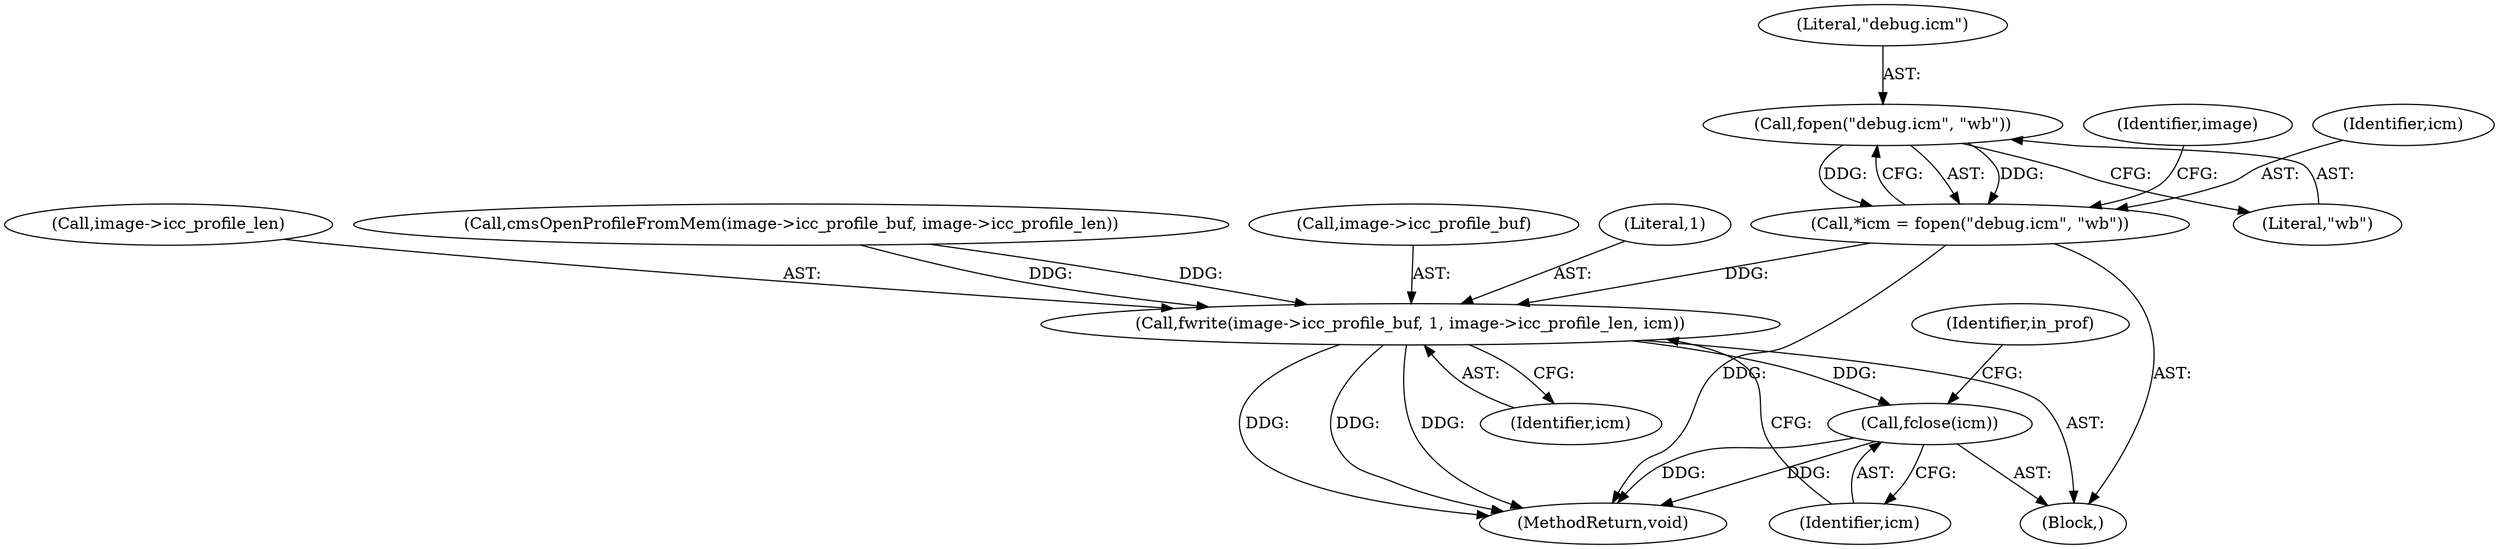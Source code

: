 digraph "0_openjpeg_2e5ab1d9987831c981ff05862e8ccf1381ed58ea@API" {
"1000148" [label="(Call,fopen(\"debug.icm\", \"wb\"))"];
"1000146" [label="(Call,*icm = fopen(\"debug.icm\", \"wb\"))"];
"1000151" [label="(Call,fwrite(image->icc_profile_buf, 1, image->icc_profile_len, icm))"];
"1000160" [label="(Call,fclose(icm))"];
"1000155" [label="(Literal,1)"];
"1000156" [label="(Call,image->icc_profile_len)"];
"1000161" [label="(Identifier,icm)"];
"1000151" [label="(Call,fwrite(image->icc_profile_buf, 1, image->icc_profile_len, icm))"];
"1000148" [label="(Call,fopen(\"debug.icm\", \"wb\"))"];
"1000113" [label="(Block,)"];
"1000138" [label="(Call,cmsOpenProfileFromMem(image->icc_profile_buf, image->icc_profile_len))"];
"1000153" [label="(Identifier,image)"];
"1000150" [label="(Literal,\"wb\")"];
"1000160" [label="(Call,fclose(icm))"];
"1000147" [label="(Identifier,icm)"];
"1000159" [label="(Identifier,icm)"];
"1001560" [label="(MethodReturn,void)"];
"1000152" [label="(Call,image->icc_profile_buf)"];
"1000164" [label="(Identifier,in_prof)"];
"1000149" [label="(Literal,\"debug.icm\")"];
"1000146" [label="(Call,*icm = fopen(\"debug.icm\", \"wb\"))"];
"1000148" -> "1000146"  [label="AST: "];
"1000148" -> "1000150"  [label="CFG: "];
"1000149" -> "1000148"  [label="AST: "];
"1000150" -> "1000148"  [label="AST: "];
"1000146" -> "1000148"  [label="CFG: "];
"1000148" -> "1000146"  [label="DDG: "];
"1000148" -> "1000146"  [label="DDG: "];
"1000146" -> "1000113"  [label="AST: "];
"1000147" -> "1000146"  [label="AST: "];
"1000153" -> "1000146"  [label="CFG: "];
"1000146" -> "1001560"  [label="DDG: "];
"1000146" -> "1000151"  [label="DDG: "];
"1000151" -> "1000113"  [label="AST: "];
"1000151" -> "1000159"  [label="CFG: "];
"1000152" -> "1000151"  [label="AST: "];
"1000155" -> "1000151"  [label="AST: "];
"1000156" -> "1000151"  [label="AST: "];
"1000159" -> "1000151"  [label="AST: "];
"1000161" -> "1000151"  [label="CFG: "];
"1000151" -> "1001560"  [label="DDG: "];
"1000151" -> "1001560"  [label="DDG: "];
"1000151" -> "1001560"  [label="DDG: "];
"1000138" -> "1000151"  [label="DDG: "];
"1000138" -> "1000151"  [label="DDG: "];
"1000151" -> "1000160"  [label="DDG: "];
"1000160" -> "1000113"  [label="AST: "];
"1000160" -> "1000161"  [label="CFG: "];
"1000161" -> "1000160"  [label="AST: "];
"1000164" -> "1000160"  [label="CFG: "];
"1000160" -> "1001560"  [label="DDG: "];
"1000160" -> "1001560"  [label="DDG: "];
}
